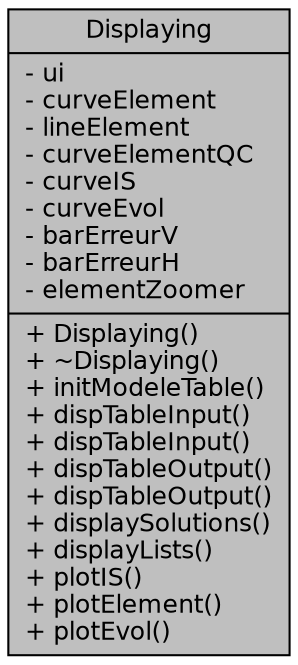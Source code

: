 digraph "Displaying"
{
 // INTERACTIVE_SVG=YES
  edge [fontname="Helvetica",fontsize="12",labelfontname="Helvetica",labelfontsize="12"];
  node [fontname="Helvetica",fontsize="12",shape=record];
  Node1 [label="{Displaying\n|- ui\l- curveElement\l- lineElement\l- curveElementQC\l- curveIS\l- curveEvol\l- barErreurV\l- barErreurH\l- elementZoomer\l|+ Displaying()\l+ ~Displaying()\l+ initModeleTable()\l+ dispTableInput()\l+ dispTableInput()\l+ dispTableOutput()\l+ dispTableOutput()\l+ displaySolutions()\l+ displayLists()\l+ plotIS()\l+ plotElement()\l+ plotEvol()\l}",height=0.2,width=0.4,color="black", fillcolor="grey75", style="filled" fontcolor="black"];
}
